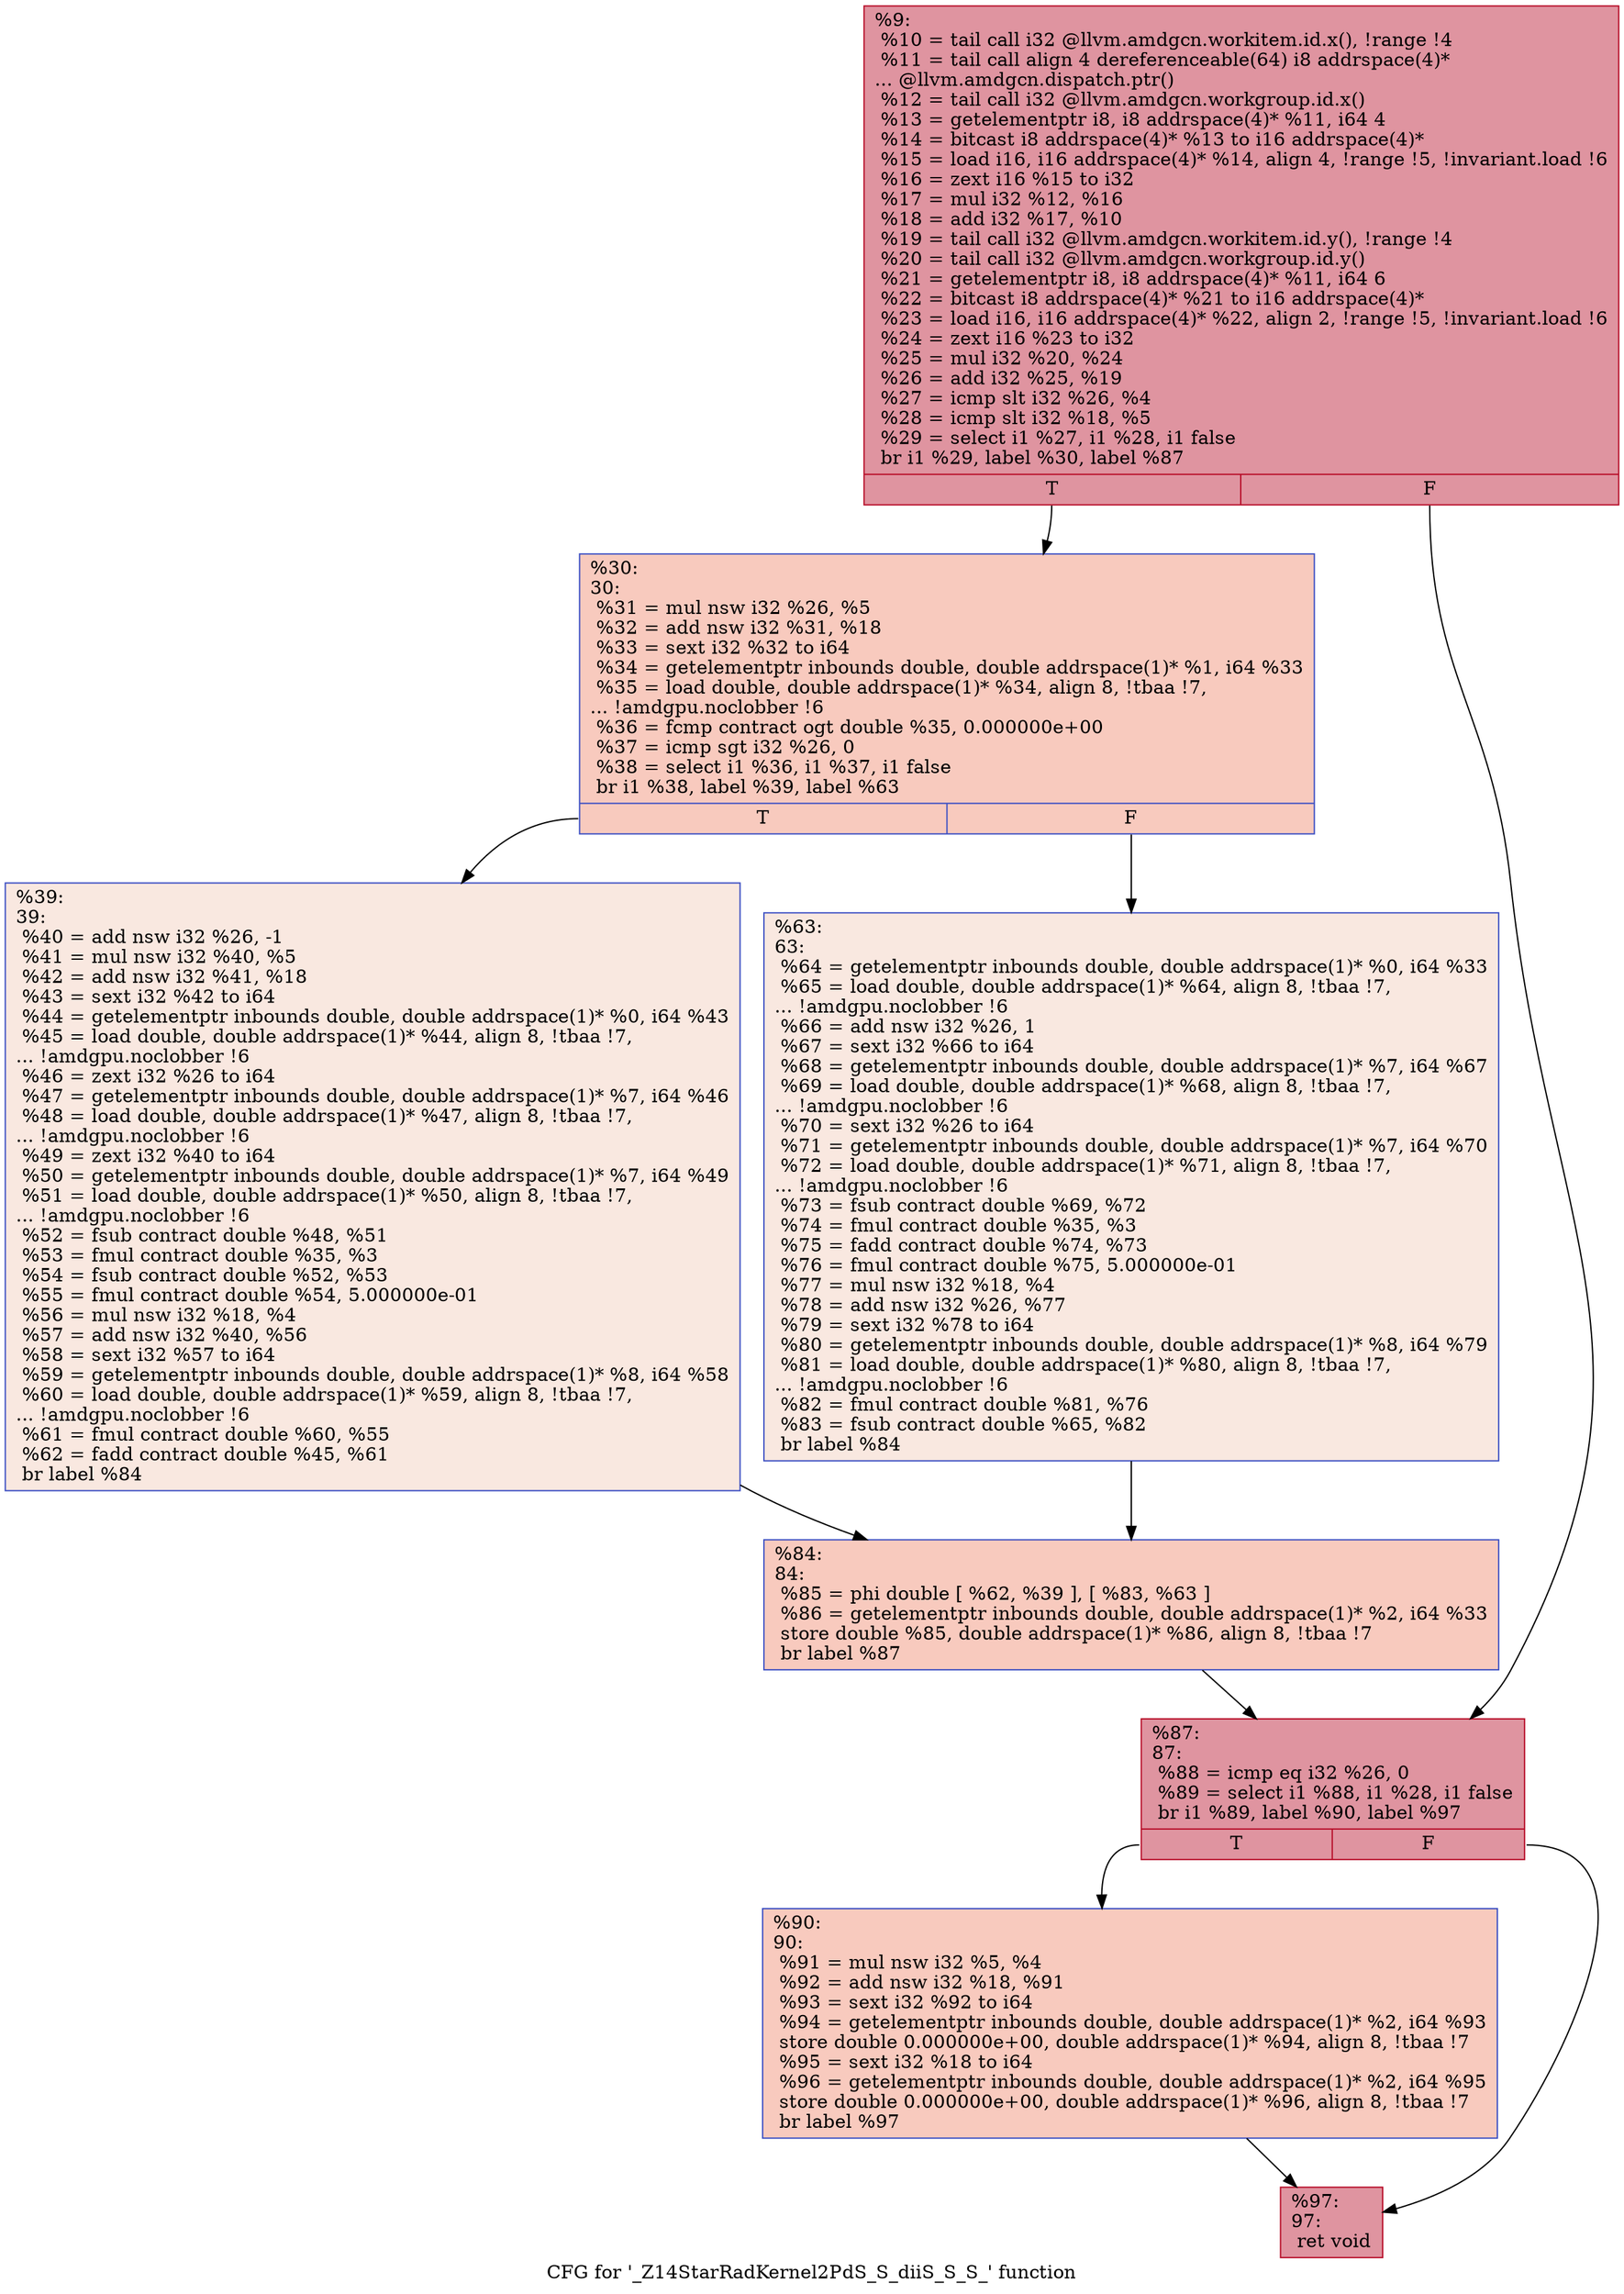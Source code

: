 digraph "CFG for '_Z14StarRadKernel2PdS_S_diiS_S_S_' function" {
	label="CFG for '_Z14StarRadKernel2PdS_S_diiS_S_S_' function";

	Node0x5c1b6a0 [shape=record,color="#b70d28ff", style=filled, fillcolor="#b70d2870",label="{%9:\l  %10 = tail call i32 @llvm.amdgcn.workitem.id.x(), !range !4\l  %11 = tail call align 4 dereferenceable(64) i8 addrspace(4)*\l... @llvm.amdgcn.dispatch.ptr()\l  %12 = tail call i32 @llvm.amdgcn.workgroup.id.x()\l  %13 = getelementptr i8, i8 addrspace(4)* %11, i64 4\l  %14 = bitcast i8 addrspace(4)* %13 to i16 addrspace(4)*\l  %15 = load i16, i16 addrspace(4)* %14, align 4, !range !5, !invariant.load !6\l  %16 = zext i16 %15 to i32\l  %17 = mul i32 %12, %16\l  %18 = add i32 %17, %10\l  %19 = tail call i32 @llvm.amdgcn.workitem.id.y(), !range !4\l  %20 = tail call i32 @llvm.amdgcn.workgroup.id.y()\l  %21 = getelementptr i8, i8 addrspace(4)* %11, i64 6\l  %22 = bitcast i8 addrspace(4)* %21 to i16 addrspace(4)*\l  %23 = load i16, i16 addrspace(4)* %22, align 2, !range !5, !invariant.load !6\l  %24 = zext i16 %23 to i32\l  %25 = mul i32 %20, %24\l  %26 = add i32 %25, %19\l  %27 = icmp slt i32 %26, %4\l  %28 = icmp slt i32 %18, %5\l  %29 = select i1 %27, i1 %28, i1 false\l  br i1 %29, label %30, label %87\l|{<s0>T|<s1>F}}"];
	Node0x5c1b6a0:s0 -> Node0x5c1fc70;
	Node0x5c1b6a0:s1 -> Node0x5c1fd00;
	Node0x5c1fc70 [shape=record,color="#3d50c3ff", style=filled, fillcolor="#ef886b70",label="{%30:\l30:                                               \l  %31 = mul nsw i32 %26, %5\l  %32 = add nsw i32 %31, %18\l  %33 = sext i32 %32 to i64\l  %34 = getelementptr inbounds double, double addrspace(1)* %1, i64 %33\l  %35 = load double, double addrspace(1)* %34, align 8, !tbaa !7,\l... !amdgpu.noclobber !6\l  %36 = fcmp contract ogt double %35, 0.000000e+00\l  %37 = icmp sgt i32 %26, 0\l  %38 = select i1 %36, i1 %37, i1 false\l  br i1 %38, label %39, label %63\l|{<s0>T|<s1>F}}"];
	Node0x5c1fc70:s0 -> Node0x5c20fb0;
	Node0x5c1fc70:s1 -> Node0x5c21040;
	Node0x5c20fb0 [shape=record,color="#3d50c3ff", style=filled, fillcolor="#f1ccb870",label="{%39:\l39:                                               \l  %40 = add nsw i32 %26, -1\l  %41 = mul nsw i32 %40, %5\l  %42 = add nsw i32 %41, %18\l  %43 = sext i32 %42 to i64\l  %44 = getelementptr inbounds double, double addrspace(1)* %0, i64 %43\l  %45 = load double, double addrspace(1)* %44, align 8, !tbaa !7,\l... !amdgpu.noclobber !6\l  %46 = zext i32 %26 to i64\l  %47 = getelementptr inbounds double, double addrspace(1)* %7, i64 %46\l  %48 = load double, double addrspace(1)* %47, align 8, !tbaa !7,\l... !amdgpu.noclobber !6\l  %49 = zext i32 %40 to i64\l  %50 = getelementptr inbounds double, double addrspace(1)* %7, i64 %49\l  %51 = load double, double addrspace(1)* %50, align 8, !tbaa !7,\l... !amdgpu.noclobber !6\l  %52 = fsub contract double %48, %51\l  %53 = fmul contract double %35, %3\l  %54 = fsub contract double %52, %53\l  %55 = fmul contract double %54, 5.000000e-01\l  %56 = mul nsw i32 %18, %4\l  %57 = add nsw i32 %40, %56\l  %58 = sext i32 %57 to i64\l  %59 = getelementptr inbounds double, double addrspace(1)* %8, i64 %58\l  %60 = load double, double addrspace(1)* %59, align 8, !tbaa !7,\l... !amdgpu.noclobber !6\l  %61 = fmul contract double %60, %55\l  %62 = fadd contract double %45, %61\l  br label %84\l}"];
	Node0x5c20fb0 -> Node0x5c22520;
	Node0x5c21040 [shape=record,color="#3d50c3ff", style=filled, fillcolor="#f1ccb870",label="{%63:\l63:                                               \l  %64 = getelementptr inbounds double, double addrspace(1)* %0, i64 %33\l  %65 = load double, double addrspace(1)* %64, align 8, !tbaa !7,\l... !amdgpu.noclobber !6\l  %66 = add nsw i32 %26, 1\l  %67 = sext i32 %66 to i64\l  %68 = getelementptr inbounds double, double addrspace(1)* %7, i64 %67\l  %69 = load double, double addrspace(1)* %68, align 8, !tbaa !7,\l... !amdgpu.noclobber !6\l  %70 = sext i32 %26 to i64\l  %71 = getelementptr inbounds double, double addrspace(1)* %7, i64 %70\l  %72 = load double, double addrspace(1)* %71, align 8, !tbaa !7,\l... !amdgpu.noclobber !6\l  %73 = fsub contract double %69, %72\l  %74 = fmul contract double %35, %3\l  %75 = fadd contract double %74, %73\l  %76 = fmul contract double %75, 5.000000e-01\l  %77 = mul nsw i32 %18, %4\l  %78 = add nsw i32 %26, %77\l  %79 = sext i32 %78 to i64\l  %80 = getelementptr inbounds double, double addrspace(1)* %8, i64 %79\l  %81 = load double, double addrspace(1)* %80, align 8, !tbaa !7,\l... !amdgpu.noclobber !6\l  %82 = fmul contract double %81, %76\l  %83 = fsub contract double %65, %82\l  br label %84\l}"];
	Node0x5c21040 -> Node0x5c22520;
	Node0x5c22520 [shape=record,color="#3d50c3ff", style=filled, fillcolor="#ef886b70",label="{%84:\l84:                                               \l  %85 = phi double [ %62, %39 ], [ %83, %63 ]\l  %86 = getelementptr inbounds double, double addrspace(1)* %2, i64 %33\l  store double %85, double addrspace(1)* %86, align 8, !tbaa !7\l  br label %87\l}"];
	Node0x5c22520 -> Node0x5c1fd00;
	Node0x5c1fd00 [shape=record,color="#b70d28ff", style=filled, fillcolor="#b70d2870",label="{%87:\l87:                                               \l  %88 = icmp eq i32 %26, 0\l  %89 = select i1 %88, i1 %28, i1 false\l  br i1 %89, label %90, label %97\l|{<s0>T|<s1>F}}"];
	Node0x5c1fd00:s0 -> Node0x5c237b0;
	Node0x5c1fd00:s1 -> Node0x5c23800;
	Node0x5c237b0 [shape=record,color="#3d50c3ff", style=filled, fillcolor="#ef886b70",label="{%90:\l90:                                               \l  %91 = mul nsw i32 %5, %4\l  %92 = add nsw i32 %18, %91\l  %93 = sext i32 %92 to i64\l  %94 = getelementptr inbounds double, double addrspace(1)* %2, i64 %93\l  store double 0.000000e+00, double addrspace(1)* %94, align 8, !tbaa !7\l  %95 = sext i32 %18 to i64\l  %96 = getelementptr inbounds double, double addrspace(1)* %2, i64 %95\l  store double 0.000000e+00, double addrspace(1)* %96, align 8, !tbaa !7\l  br label %97\l}"];
	Node0x5c237b0 -> Node0x5c23800;
	Node0x5c23800 [shape=record,color="#b70d28ff", style=filled, fillcolor="#b70d2870",label="{%97:\l97:                                               \l  ret void\l}"];
}

